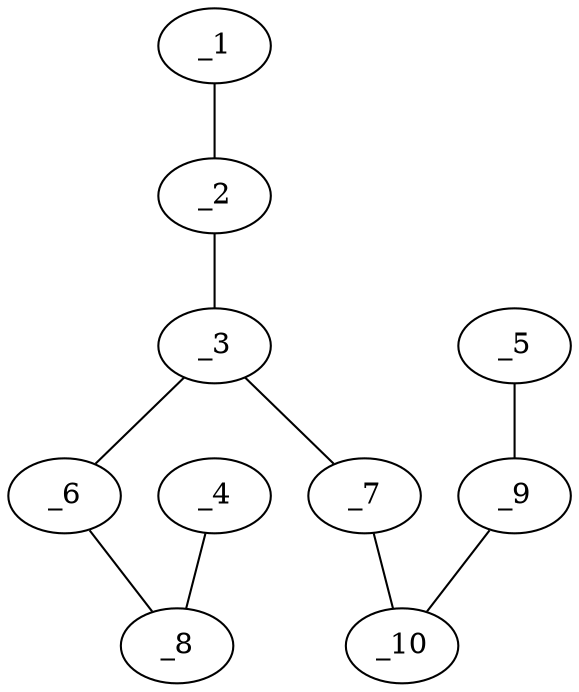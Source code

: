 graph molid292603 {
	_1	 [charge=0,
		chem=7,
		symbol="Cl ",
		x=1,
		y=0];
	_2	 [charge=0,
		chem=27,
		symbol="Pd ",
		x=1,
		y="-2.35"];
	_1 -- _2	 [valence=1];
	_3	 [charge=1,
		chem=5,
		symbol="S  ",
		x=1,
		y="-4.35"];
	_2 -- _3	 [valence=1];
	_6	 [charge=0,
		chem=1,
		symbol="C  ",
		x="0.5",
		y="-6.35"];
	_3 -- _6	 [valence=1];
	_7	 [charge=0,
		chem=5,
		symbol="S  ",
		x="1.5",
		y="-6.15"];
	_3 -- _7	 [valence=1];
	_4	 [charge=0,
		chem=4,
		symbol="N  ",
		x="0.5",
		y="-10.35"];
	_8	 [charge=0,
		chem=1,
		symbol="C  ",
		x="0.5",
		y="-8.35"];
	_4 -- _8	 [valence=1];
	_5	 [charge=0,
		chem=4,
		symbol="N  ",
		x=1,
		y="-12.35"];
	_9	 [charge=0,
		chem=1,
		symbol="C  ",
		x="1.5",
		y="-10.15"];
	_5 -- _9	 [valence=1];
	_6 -- _8	 [valence=1];
	_10	 [charge=0,
		chem=1,
		symbol="C  ",
		x="1.5",
		y="-8.15"];
	_7 -- _10	 [valence=1];
	_9 -- _10	 [valence=1];
}
